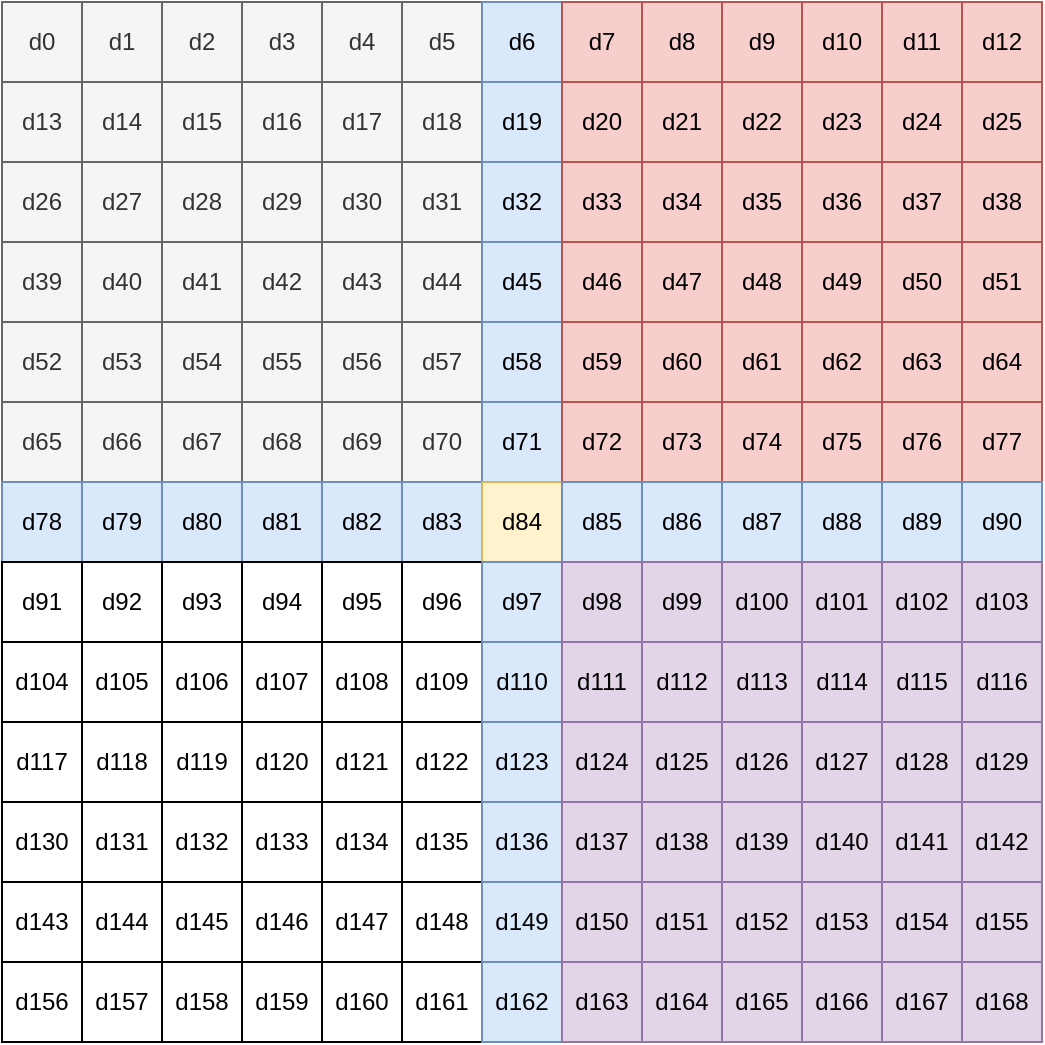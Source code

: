 <mxfile version="25.0.3">
  <diagram name="Page-1" id="Y0tSUlVhwW7hxI0-VPxJ">
    <mxGraphModel dx="385" dy="624" grid="1" gridSize="10" guides="1" tooltips="1" connect="1" arrows="1" fold="1" page="1" pageScale="1" pageWidth="850" pageHeight="1100" math="0" shadow="0">
      <root>
        <mxCell id="0" />
        <mxCell id="1" parent="0" />
        <mxCell id="yQQKOV0Bb0ya3bEa-6g1-1" value="d0" style="rounded=0;whiteSpace=wrap;html=1;container=0;fillColor=#f5f5f5;fontColor=#333333;strokeColor=#666666;" parent="1" vertex="1">
          <mxGeometry x="1160" y="360" width="40" height="40" as="geometry" />
        </mxCell>
        <mxCell id="yQQKOV0Bb0ya3bEa-6g1-2" value="d1" style="rounded=0;whiteSpace=wrap;html=1;container=0;fillColor=#f5f5f5;fontColor=#333333;strokeColor=#666666;" parent="1" vertex="1">
          <mxGeometry x="1200" y="360" width="40" height="40" as="geometry" />
        </mxCell>
        <mxCell id="yQQKOV0Bb0ya3bEa-6g1-3" value="d2" style="rounded=0;whiteSpace=wrap;html=1;container=0;fillColor=#f5f5f5;fontColor=#333333;strokeColor=#666666;" parent="1" vertex="1">
          <mxGeometry x="1240" y="360" width="40" height="40" as="geometry" />
        </mxCell>
        <mxCell id="yQQKOV0Bb0ya3bEa-6g1-4" value="d3" style="rounded=0;whiteSpace=wrap;html=1;container=0;fillColor=#f5f5f5;fontColor=#333333;strokeColor=#666666;" parent="1" vertex="1">
          <mxGeometry x="1280" y="360" width="40" height="40" as="geometry" />
        </mxCell>
        <mxCell id="yQQKOV0Bb0ya3bEa-6g1-5" value="d4" style="rounded=0;whiteSpace=wrap;html=1;container=0;fillColor=#f5f5f5;fontColor=#333333;strokeColor=#666666;" parent="1" vertex="1">
          <mxGeometry x="1320" y="360" width="40" height="40" as="geometry" />
        </mxCell>
        <mxCell id="yQQKOV0Bb0ya3bEa-6g1-6" value="d5" style="rounded=0;whiteSpace=wrap;html=1;container=0;fillColor=#f5f5f5;fontColor=#333333;strokeColor=#666666;" parent="1" vertex="1">
          <mxGeometry x="1360" y="360" width="40" height="40" as="geometry" />
        </mxCell>
        <mxCell id="yQQKOV0Bb0ya3bEa-6g1-7" value="d6" style="rounded=0;whiteSpace=wrap;html=1;container=0;fillColor=#dae8fc;strokeColor=#6c8ebf;" parent="1" vertex="1">
          <mxGeometry x="1400" y="360" width="40" height="40" as="geometry" />
        </mxCell>
        <mxCell id="yQQKOV0Bb0ya3bEa-6g1-8" value="d7" style="rounded=0;whiteSpace=wrap;html=1;container=0;fillColor=#f8cecc;strokeColor=#b85450;" parent="1" vertex="1">
          <mxGeometry x="1440" y="360" width="40" height="40" as="geometry" />
        </mxCell>
        <mxCell id="yQQKOV0Bb0ya3bEa-6g1-9" value="d8" style="rounded=0;whiteSpace=wrap;html=1;container=0;fillColor=#f8cecc;strokeColor=#b85450;" parent="1" vertex="1">
          <mxGeometry x="1480" y="360" width="40" height="40" as="geometry" />
        </mxCell>
        <mxCell id="yQQKOV0Bb0ya3bEa-6g1-82" value="d9" style="rounded=0;whiteSpace=wrap;html=1;container=0;fillColor=#f8cecc;strokeColor=#b85450;" parent="1" vertex="1">
          <mxGeometry x="1520" y="360" width="40" height="40" as="geometry" />
        </mxCell>
        <mxCell id="yQQKOV0Bb0ya3bEa-6g1-83" value="d10" style="rounded=0;whiteSpace=wrap;html=1;container=0;fillColor=#f8cecc;strokeColor=#b85450;" parent="1" vertex="1">
          <mxGeometry x="1560" y="360" width="40" height="40" as="geometry" />
        </mxCell>
        <mxCell id="yQQKOV0Bb0ya3bEa-6g1-84" value="d11" style="rounded=0;whiteSpace=wrap;html=1;container=0;fillColor=#f8cecc;strokeColor=#b85450;" parent="1" vertex="1">
          <mxGeometry x="1600" y="360" width="40" height="40" as="geometry" />
        </mxCell>
        <mxCell id="yQQKOV0Bb0ya3bEa-6g1-85" value="d12" style="rounded=0;whiteSpace=wrap;html=1;container=0;fillColor=#f8cecc;strokeColor=#b85450;" parent="1" vertex="1">
          <mxGeometry x="1640" y="360" width="40" height="40" as="geometry" />
        </mxCell>
        <mxCell id="yQQKOV0Bb0ya3bEa-6g1-86" value="d13" style="rounded=0;whiteSpace=wrap;html=1;container=0;fillColor=#f5f5f5;fontColor=#333333;strokeColor=#666666;" parent="1" vertex="1">
          <mxGeometry x="1160" y="400" width="40" height="40" as="geometry" />
        </mxCell>
        <mxCell id="yQQKOV0Bb0ya3bEa-6g1-87" value="d14" style="rounded=0;whiteSpace=wrap;html=1;container=0;fillColor=#f5f5f5;fontColor=#333333;strokeColor=#666666;" parent="1" vertex="1">
          <mxGeometry x="1200" y="400" width="40" height="40" as="geometry" />
        </mxCell>
        <mxCell id="yQQKOV0Bb0ya3bEa-6g1-88" value="d15" style="rounded=0;whiteSpace=wrap;html=1;container=0;fillColor=#f5f5f5;fontColor=#333333;strokeColor=#666666;" parent="1" vertex="1">
          <mxGeometry x="1240" y="400" width="40" height="40" as="geometry" />
        </mxCell>
        <mxCell id="yQQKOV0Bb0ya3bEa-6g1-89" value="d16" style="rounded=0;whiteSpace=wrap;html=1;container=0;fillColor=#f5f5f5;fontColor=#333333;strokeColor=#666666;" parent="1" vertex="1">
          <mxGeometry x="1280" y="400" width="40" height="40" as="geometry" />
        </mxCell>
        <mxCell id="yQQKOV0Bb0ya3bEa-6g1-90" value="d17" style="rounded=0;whiteSpace=wrap;html=1;container=0;fillColor=#f5f5f5;fontColor=#333333;strokeColor=#666666;" parent="1" vertex="1">
          <mxGeometry x="1320" y="400" width="40" height="40" as="geometry" />
        </mxCell>
        <mxCell id="yQQKOV0Bb0ya3bEa-6g1-91" value="d18" style="rounded=0;whiteSpace=wrap;html=1;container=0;fillColor=#f5f5f5;fontColor=#333333;strokeColor=#666666;" parent="1" vertex="1">
          <mxGeometry x="1360" y="400" width="40" height="40" as="geometry" />
        </mxCell>
        <mxCell id="yQQKOV0Bb0ya3bEa-6g1-92" value="d19" style="rounded=0;whiteSpace=wrap;html=1;container=0;fillColor=#dae8fc;strokeColor=#6c8ebf;" parent="1" vertex="1">
          <mxGeometry x="1400" y="400" width="40" height="40" as="geometry" />
        </mxCell>
        <mxCell id="yQQKOV0Bb0ya3bEa-6g1-93" value="d20" style="rounded=0;whiteSpace=wrap;html=1;container=0;fillColor=#f8cecc;strokeColor=#b85450;" parent="1" vertex="1">
          <mxGeometry x="1440" y="400" width="40" height="40" as="geometry" />
        </mxCell>
        <mxCell id="yQQKOV0Bb0ya3bEa-6g1-94" value="d21" style="rounded=0;whiteSpace=wrap;html=1;container=0;fillColor=#f8cecc;strokeColor=#b85450;" parent="1" vertex="1">
          <mxGeometry x="1480" y="400" width="40" height="40" as="geometry" />
        </mxCell>
        <mxCell id="yQQKOV0Bb0ya3bEa-6g1-95" value="d22" style="rounded=0;whiteSpace=wrap;html=1;container=0;fillColor=#f8cecc;strokeColor=#b85450;" parent="1" vertex="1">
          <mxGeometry x="1520" y="400" width="40" height="40" as="geometry" />
        </mxCell>
        <mxCell id="yQQKOV0Bb0ya3bEa-6g1-96" value="d23" style="rounded=0;whiteSpace=wrap;html=1;container=0;fillColor=#f8cecc;strokeColor=#b85450;" parent="1" vertex="1">
          <mxGeometry x="1560" y="400" width="40" height="40" as="geometry" />
        </mxCell>
        <mxCell id="yQQKOV0Bb0ya3bEa-6g1-97" value="d24" style="rounded=0;whiteSpace=wrap;html=1;container=0;fillColor=#f8cecc;strokeColor=#b85450;" parent="1" vertex="1">
          <mxGeometry x="1600" y="400" width="40" height="40" as="geometry" />
        </mxCell>
        <mxCell id="yQQKOV0Bb0ya3bEa-6g1-98" value="d25" style="rounded=0;whiteSpace=wrap;html=1;container=0;fillColor=#f8cecc;strokeColor=#b85450;" parent="1" vertex="1">
          <mxGeometry x="1640" y="400" width="40" height="40" as="geometry" />
        </mxCell>
        <mxCell id="yQQKOV0Bb0ya3bEa-6g1-99" value="d26" style="rounded=0;whiteSpace=wrap;html=1;container=0;fillColor=#f5f5f5;fontColor=#333333;strokeColor=#666666;" parent="1" vertex="1">
          <mxGeometry x="1160" y="440" width="40" height="40" as="geometry" />
        </mxCell>
        <mxCell id="yQQKOV0Bb0ya3bEa-6g1-100" value="d27" style="rounded=0;whiteSpace=wrap;html=1;container=0;fillColor=#f5f5f5;fontColor=#333333;strokeColor=#666666;" parent="1" vertex="1">
          <mxGeometry x="1200" y="440" width="40" height="40" as="geometry" />
        </mxCell>
        <mxCell id="yQQKOV0Bb0ya3bEa-6g1-101" value="d28" style="rounded=0;whiteSpace=wrap;html=1;container=0;fillColor=#f5f5f5;fontColor=#333333;strokeColor=#666666;" parent="1" vertex="1">
          <mxGeometry x="1240" y="440" width="40" height="40" as="geometry" />
        </mxCell>
        <mxCell id="yQQKOV0Bb0ya3bEa-6g1-102" value="d29" style="rounded=0;whiteSpace=wrap;html=1;container=0;fillColor=#f5f5f5;fontColor=#333333;strokeColor=#666666;" parent="1" vertex="1">
          <mxGeometry x="1280" y="440" width="40" height="40" as="geometry" />
        </mxCell>
        <mxCell id="yQQKOV0Bb0ya3bEa-6g1-103" value="d30" style="rounded=0;whiteSpace=wrap;html=1;container=0;fillColor=#f5f5f5;fontColor=#333333;strokeColor=#666666;" parent="1" vertex="1">
          <mxGeometry x="1320" y="440" width="40" height="40" as="geometry" />
        </mxCell>
        <mxCell id="yQQKOV0Bb0ya3bEa-6g1-104" value="d31" style="rounded=0;whiteSpace=wrap;html=1;container=0;fillColor=#f5f5f5;fontColor=#333333;strokeColor=#666666;" parent="1" vertex="1">
          <mxGeometry x="1360" y="440" width="40" height="40" as="geometry" />
        </mxCell>
        <mxCell id="yQQKOV0Bb0ya3bEa-6g1-105" value="d32" style="rounded=0;whiteSpace=wrap;html=1;container=0;fillColor=#dae8fc;strokeColor=#6c8ebf;" parent="1" vertex="1">
          <mxGeometry x="1400" y="440" width="40" height="40" as="geometry" />
        </mxCell>
        <mxCell id="yQQKOV0Bb0ya3bEa-6g1-106" value="d33" style="rounded=0;whiteSpace=wrap;html=1;container=0;fillColor=#f8cecc;strokeColor=#b85450;" parent="1" vertex="1">
          <mxGeometry x="1440" y="440" width="40" height="40" as="geometry" />
        </mxCell>
        <mxCell id="yQQKOV0Bb0ya3bEa-6g1-107" value="d34" style="rounded=0;whiteSpace=wrap;html=1;container=0;fillColor=#f8cecc;strokeColor=#b85450;" parent="1" vertex="1">
          <mxGeometry x="1480" y="440" width="40" height="40" as="geometry" />
        </mxCell>
        <mxCell id="yQQKOV0Bb0ya3bEa-6g1-108" value="d35" style="rounded=0;whiteSpace=wrap;html=1;container=0;fillColor=#f8cecc;strokeColor=#b85450;" parent="1" vertex="1">
          <mxGeometry x="1520" y="440" width="40" height="40" as="geometry" />
        </mxCell>
        <mxCell id="yQQKOV0Bb0ya3bEa-6g1-109" value="d36" style="rounded=0;whiteSpace=wrap;html=1;container=0;fillColor=#f8cecc;strokeColor=#b85450;" parent="1" vertex="1">
          <mxGeometry x="1560" y="440" width="40" height="40" as="geometry" />
        </mxCell>
        <mxCell id="yQQKOV0Bb0ya3bEa-6g1-110" value="d37" style="rounded=0;whiteSpace=wrap;html=1;container=0;fillColor=#f8cecc;strokeColor=#b85450;" parent="1" vertex="1">
          <mxGeometry x="1600" y="440" width="40" height="40" as="geometry" />
        </mxCell>
        <mxCell id="yQQKOV0Bb0ya3bEa-6g1-111" value="d38" style="rounded=0;whiteSpace=wrap;html=1;container=0;fillColor=#f8cecc;strokeColor=#b85450;" parent="1" vertex="1">
          <mxGeometry x="1640" y="440" width="40" height="40" as="geometry" />
        </mxCell>
        <mxCell id="yQQKOV0Bb0ya3bEa-6g1-112" value="d39" style="rounded=0;whiteSpace=wrap;html=1;container=0;fillColor=#f5f5f5;fontColor=#333333;strokeColor=#666666;" parent="1" vertex="1">
          <mxGeometry x="1160" y="480" width="40" height="40" as="geometry" />
        </mxCell>
        <mxCell id="yQQKOV0Bb0ya3bEa-6g1-113" value="d40" style="rounded=0;whiteSpace=wrap;html=1;container=0;fillColor=#f5f5f5;fontColor=#333333;strokeColor=#666666;" parent="1" vertex="1">
          <mxGeometry x="1200" y="480" width="40" height="40" as="geometry" />
        </mxCell>
        <mxCell id="yQQKOV0Bb0ya3bEa-6g1-114" value="d41" style="rounded=0;whiteSpace=wrap;html=1;container=0;fillColor=#f5f5f5;fontColor=#333333;strokeColor=#666666;" parent="1" vertex="1">
          <mxGeometry x="1240" y="480" width="40" height="40" as="geometry" />
        </mxCell>
        <mxCell id="yQQKOV0Bb0ya3bEa-6g1-115" value="d42" style="rounded=0;whiteSpace=wrap;html=1;container=0;fillColor=#f5f5f5;fontColor=#333333;strokeColor=#666666;" parent="1" vertex="1">
          <mxGeometry x="1280" y="480" width="40" height="40" as="geometry" />
        </mxCell>
        <mxCell id="yQQKOV0Bb0ya3bEa-6g1-116" value="d43" style="rounded=0;whiteSpace=wrap;html=1;container=0;fillColor=#f5f5f5;fontColor=#333333;strokeColor=#666666;" parent="1" vertex="1">
          <mxGeometry x="1320" y="480" width="40" height="40" as="geometry" />
        </mxCell>
        <mxCell id="yQQKOV0Bb0ya3bEa-6g1-117" value="d44" style="rounded=0;whiteSpace=wrap;html=1;container=0;fillColor=#f5f5f5;fontColor=#333333;strokeColor=#666666;" parent="1" vertex="1">
          <mxGeometry x="1360" y="480" width="40" height="40" as="geometry" />
        </mxCell>
        <mxCell id="yQQKOV0Bb0ya3bEa-6g1-118" value="d45" style="rounded=0;whiteSpace=wrap;html=1;container=0;fillColor=#dae8fc;strokeColor=#6c8ebf;" parent="1" vertex="1">
          <mxGeometry x="1400" y="480" width="40" height="40" as="geometry" />
        </mxCell>
        <mxCell id="yQQKOV0Bb0ya3bEa-6g1-119" value="d46" style="rounded=0;whiteSpace=wrap;html=1;container=0;fillColor=#f8cecc;strokeColor=#b85450;" parent="1" vertex="1">
          <mxGeometry x="1440" y="480" width="40" height="40" as="geometry" />
        </mxCell>
        <mxCell id="yQQKOV0Bb0ya3bEa-6g1-120" value="d47" style="rounded=0;whiteSpace=wrap;html=1;container=0;fillColor=#f8cecc;strokeColor=#b85450;" parent="1" vertex="1">
          <mxGeometry x="1480" y="480" width="40" height="40" as="geometry" />
        </mxCell>
        <mxCell id="yQQKOV0Bb0ya3bEa-6g1-121" value="d48" style="rounded=0;whiteSpace=wrap;html=1;container=0;fillColor=#f8cecc;strokeColor=#b85450;" parent="1" vertex="1">
          <mxGeometry x="1520" y="480" width="40" height="40" as="geometry" />
        </mxCell>
        <mxCell id="yQQKOV0Bb0ya3bEa-6g1-122" value="d49" style="rounded=0;whiteSpace=wrap;html=1;container=0;fillColor=#f8cecc;strokeColor=#b85450;" parent="1" vertex="1">
          <mxGeometry x="1560" y="480" width="40" height="40" as="geometry" />
        </mxCell>
        <mxCell id="yQQKOV0Bb0ya3bEa-6g1-123" value="d50" style="rounded=0;whiteSpace=wrap;html=1;container=0;fillColor=#f8cecc;strokeColor=#b85450;" parent="1" vertex="1">
          <mxGeometry x="1600" y="480" width="40" height="40" as="geometry" />
        </mxCell>
        <mxCell id="yQQKOV0Bb0ya3bEa-6g1-124" value="d51" style="rounded=0;whiteSpace=wrap;html=1;container=0;fillColor=#f8cecc;strokeColor=#b85450;" parent="1" vertex="1">
          <mxGeometry x="1640" y="480" width="40" height="40" as="geometry" />
        </mxCell>
        <mxCell id="yQQKOV0Bb0ya3bEa-6g1-125" value="d52" style="rounded=0;whiteSpace=wrap;html=1;container=0;fillColor=#f5f5f5;fontColor=#333333;strokeColor=#666666;" parent="1" vertex="1">
          <mxGeometry x="1160" y="520" width="40" height="40" as="geometry" />
        </mxCell>
        <mxCell id="yQQKOV0Bb0ya3bEa-6g1-126" value="d53" style="rounded=0;whiteSpace=wrap;html=1;container=0;fillColor=#f5f5f5;fontColor=#333333;strokeColor=#666666;" parent="1" vertex="1">
          <mxGeometry x="1200" y="520" width="40" height="40" as="geometry" />
        </mxCell>
        <mxCell id="yQQKOV0Bb0ya3bEa-6g1-127" value="d54" style="rounded=0;whiteSpace=wrap;html=1;container=0;fillColor=#f5f5f5;fontColor=#333333;strokeColor=#666666;" parent="1" vertex="1">
          <mxGeometry x="1240" y="520" width="40" height="40" as="geometry" />
        </mxCell>
        <mxCell id="yQQKOV0Bb0ya3bEa-6g1-128" value="d55" style="rounded=0;whiteSpace=wrap;html=1;container=0;fillColor=#f5f5f5;fontColor=#333333;strokeColor=#666666;" parent="1" vertex="1">
          <mxGeometry x="1280" y="520" width="40" height="40" as="geometry" />
        </mxCell>
        <mxCell id="yQQKOV0Bb0ya3bEa-6g1-129" value="d56" style="rounded=0;whiteSpace=wrap;html=1;container=0;fillColor=#f5f5f5;fontColor=#333333;strokeColor=#666666;" parent="1" vertex="1">
          <mxGeometry x="1320" y="520" width="40" height="40" as="geometry" />
        </mxCell>
        <mxCell id="yQQKOV0Bb0ya3bEa-6g1-130" value="d57" style="rounded=0;whiteSpace=wrap;html=1;container=0;fillColor=#f5f5f5;fontColor=#333333;strokeColor=#666666;" parent="1" vertex="1">
          <mxGeometry x="1360" y="520" width="40" height="40" as="geometry" />
        </mxCell>
        <mxCell id="yQQKOV0Bb0ya3bEa-6g1-131" value="d58" style="rounded=0;whiteSpace=wrap;html=1;container=0;fillColor=#dae8fc;strokeColor=#6c8ebf;" parent="1" vertex="1">
          <mxGeometry x="1400" y="520" width="40" height="40" as="geometry" />
        </mxCell>
        <mxCell id="yQQKOV0Bb0ya3bEa-6g1-132" value="d59" style="rounded=0;whiteSpace=wrap;html=1;container=0;fillColor=#f8cecc;strokeColor=#b85450;" parent="1" vertex="1">
          <mxGeometry x="1440" y="520" width="40" height="40" as="geometry" />
        </mxCell>
        <mxCell id="yQQKOV0Bb0ya3bEa-6g1-133" value="d60" style="rounded=0;whiteSpace=wrap;html=1;container=0;fillColor=#f8cecc;strokeColor=#b85450;" parent="1" vertex="1">
          <mxGeometry x="1480" y="520" width="40" height="40" as="geometry" />
        </mxCell>
        <mxCell id="yQQKOV0Bb0ya3bEa-6g1-134" value="d61" style="rounded=0;whiteSpace=wrap;html=1;container=0;fillColor=#f8cecc;strokeColor=#b85450;" parent="1" vertex="1">
          <mxGeometry x="1520" y="520" width="40" height="40" as="geometry" />
        </mxCell>
        <mxCell id="yQQKOV0Bb0ya3bEa-6g1-135" value="d62" style="rounded=0;whiteSpace=wrap;html=1;container=0;fillColor=#f8cecc;strokeColor=#b85450;" parent="1" vertex="1">
          <mxGeometry x="1560" y="520" width="40" height="40" as="geometry" />
        </mxCell>
        <mxCell id="yQQKOV0Bb0ya3bEa-6g1-136" value="d63" style="rounded=0;whiteSpace=wrap;html=1;container=0;fillColor=#f8cecc;strokeColor=#b85450;" parent="1" vertex="1">
          <mxGeometry x="1600" y="520" width="40" height="40" as="geometry" />
        </mxCell>
        <mxCell id="yQQKOV0Bb0ya3bEa-6g1-137" value="d64" style="rounded=0;whiteSpace=wrap;html=1;container=0;fillColor=#f8cecc;strokeColor=#b85450;" parent="1" vertex="1">
          <mxGeometry x="1640" y="520" width="40" height="40" as="geometry" />
        </mxCell>
        <mxCell id="yQQKOV0Bb0ya3bEa-6g1-138" value="d65" style="rounded=0;whiteSpace=wrap;html=1;container=0;fillColor=#f5f5f5;fontColor=#333333;strokeColor=#666666;" parent="1" vertex="1">
          <mxGeometry x="1160" y="560" width="40" height="40" as="geometry" />
        </mxCell>
        <mxCell id="yQQKOV0Bb0ya3bEa-6g1-139" value="d66" style="rounded=0;whiteSpace=wrap;html=1;container=0;fillColor=#f5f5f5;fontColor=#333333;strokeColor=#666666;" parent="1" vertex="1">
          <mxGeometry x="1200" y="560" width="40" height="40" as="geometry" />
        </mxCell>
        <mxCell id="yQQKOV0Bb0ya3bEa-6g1-140" value="d67" style="rounded=0;whiteSpace=wrap;html=1;container=0;fillColor=#f5f5f5;fontColor=#333333;strokeColor=#666666;" parent="1" vertex="1">
          <mxGeometry x="1240" y="560" width="40" height="40" as="geometry" />
        </mxCell>
        <mxCell id="yQQKOV0Bb0ya3bEa-6g1-141" value="d68" style="rounded=0;whiteSpace=wrap;html=1;container=0;fillColor=#f5f5f5;fontColor=#333333;strokeColor=#666666;" parent="1" vertex="1">
          <mxGeometry x="1280" y="560" width="40" height="40" as="geometry" />
        </mxCell>
        <mxCell id="yQQKOV0Bb0ya3bEa-6g1-142" value="d69" style="rounded=0;whiteSpace=wrap;html=1;container=0;fillColor=#f5f5f5;fontColor=#333333;strokeColor=#666666;" parent="1" vertex="1">
          <mxGeometry x="1320" y="560" width="40" height="40" as="geometry" />
        </mxCell>
        <mxCell id="yQQKOV0Bb0ya3bEa-6g1-143" value="d70" style="rounded=0;whiteSpace=wrap;html=1;container=0;fillColor=#f5f5f5;fontColor=#333333;strokeColor=#666666;" parent="1" vertex="1">
          <mxGeometry x="1360" y="560" width="40" height="40" as="geometry" />
        </mxCell>
        <mxCell id="yQQKOV0Bb0ya3bEa-6g1-144" value="d71" style="rounded=0;whiteSpace=wrap;html=1;container=0;fillColor=#dae8fc;strokeColor=#6c8ebf;" parent="1" vertex="1">
          <mxGeometry x="1400" y="560" width="40" height="40" as="geometry" />
        </mxCell>
        <mxCell id="yQQKOV0Bb0ya3bEa-6g1-145" value="d72" style="rounded=0;whiteSpace=wrap;html=1;container=0;fillColor=#f8cecc;strokeColor=#b85450;" parent="1" vertex="1">
          <mxGeometry x="1440" y="560" width="40" height="40" as="geometry" />
        </mxCell>
        <mxCell id="yQQKOV0Bb0ya3bEa-6g1-146" value="d73" style="rounded=0;whiteSpace=wrap;html=1;container=0;fillColor=#f8cecc;strokeColor=#b85450;" parent="1" vertex="1">
          <mxGeometry x="1480" y="560" width="40" height="40" as="geometry" />
        </mxCell>
        <mxCell id="yQQKOV0Bb0ya3bEa-6g1-147" value="d74" style="rounded=0;whiteSpace=wrap;html=1;container=0;fillColor=#f8cecc;strokeColor=#b85450;" parent="1" vertex="1">
          <mxGeometry x="1520" y="560" width="40" height="40" as="geometry" />
        </mxCell>
        <mxCell id="yQQKOV0Bb0ya3bEa-6g1-148" value="d75" style="rounded=0;whiteSpace=wrap;html=1;container=0;fillColor=#f8cecc;strokeColor=#b85450;" parent="1" vertex="1">
          <mxGeometry x="1560" y="560" width="40" height="40" as="geometry" />
        </mxCell>
        <mxCell id="yQQKOV0Bb0ya3bEa-6g1-149" value="d76" style="rounded=0;whiteSpace=wrap;html=1;container=0;fillColor=#f8cecc;strokeColor=#b85450;" parent="1" vertex="1">
          <mxGeometry x="1600" y="560" width="40" height="40" as="geometry" />
        </mxCell>
        <mxCell id="yQQKOV0Bb0ya3bEa-6g1-150" value="d77" style="rounded=0;whiteSpace=wrap;html=1;container=0;fillColor=#f8cecc;strokeColor=#b85450;" parent="1" vertex="1">
          <mxGeometry x="1640" y="560" width="40" height="40" as="geometry" />
        </mxCell>
        <mxCell id="yQQKOV0Bb0ya3bEa-6g1-151" value="d78" style="rounded=0;whiteSpace=wrap;html=1;container=0;fillColor=#dae8fc;strokeColor=#6c8ebf;" parent="1" vertex="1">
          <mxGeometry x="1160" y="600" width="40" height="40" as="geometry" />
        </mxCell>
        <mxCell id="yQQKOV0Bb0ya3bEa-6g1-152" value="d79" style="rounded=0;whiteSpace=wrap;html=1;container=0;fillColor=#dae8fc;strokeColor=#6c8ebf;" parent="1" vertex="1">
          <mxGeometry x="1200" y="600" width="40" height="40" as="geometry" />
        </mxCell>
        <mxCell id="yQQKOV0Bb0ya3bEa-6g1-153" value="d80" style="rounded=0;whiteSpace=wrap;html=1;container=0;fillColor=#dae8fc;strokeColor=#6c8ebf;" parent="1" vertex="1">
          <mxGeometry x="1240" y="600" width="40" height="40" as="geometry" />
        </mxCell>
        <mxCell id="yQQKOV0Bb0ya3bEa-6g1-154" value="d81" style="rounded=0;whiteSpace=wrap;html=1;container=0;fillColor=#dae8fc;strokeColor=#6c8ebf;" parent="1" vertex="1">
          <mxGeometry x="1280" y="600" width="40" height="40" as="geometry" />
        </mxCell>
        <mxCell id="yQQKOV0Bb0ya3bEa-6g1-155" value="d82" style="rounded=0;whiteSpace=wrap;html=1;container=0;fillColor=#dae8fc;strokeColor=#6c8ebf;" parent="1" vertex="1">
          <mxGeometry x="1320" y="600" width="40" height="40" as="geometry" />
        </mxCell>
        <mxCell id="yQQKOV0Bb0ya3bEa-6g1-156" value="d83" style="rounded=0;whiteSpace=wrap;html=1;container=0;fillColor=#dae8fc;strokeColor=#6c8ebf;" parent="1" vertex="1">
          <mxGeometry x="1360" y="600" width="40" height="40" as="geometry" />
        </mxCell>
        <mxCell id="yQQKOV0Bb0ya3bEa-6g1-157" value="d84" style="rounded=0;whiteSpace=wrap;html=1;container=0;fillColor=#fff2cc;strokeColor=#d6b656;" parent="1" vertex="1">
          <mxGeometry x="1400" y="600" width="40" height="40" as="geometry" />
        </mxCell>
        <mxCell id="yQQKOV0Bb0ya3bEa-6g1-158" value="d85" style="rounded=0;whiteSpace=wrap;html=1;container=0;fillColor=#dae8fc;strokeColor=#6c8ebf;" parent="1" vertex="1">
          <mxGeometry x="1440" y="600" width="40" height="40" as="geometry" />
        </mxCell>
        <mxCell id="yQQKOV0Bb0ya3bEa-6g1-159" value="d86" style="rounded=0;whiteSpace=wrap;html=1;container=0;fillColor=#dae8fc;strokeColor=#6c8ebf;" parent="1" vertex="1">
          <mxGeometry x="1480" y="600" width="40" height="40" as="geometry" />
        </mxCell>
        <mxCell id="yQQKOV0Bb0ya3bEa-6g1-160" value="d87" style="rounded=0;whiteSpace=wrap;html=1;container=0;fillColor=#dae8fc;strokeColor=#6c8ebf;" parent="1" vertex="1">
          <mxGeometry x="1520" y="600" width="40" height="40" as="geometry" />
        </mxCell>
        <mxCell id="yQQKOV0Bb0ya3bEa-6g1-161" value="d88" style="rounded=0;whiteSpace=wrap;html=1;container=0;fillColor=#dae8fc;strokeColor=#6c8ebf;" parent="1" vertex="1">
          <mxGeometry x="1560" y="600" width="40" height="40" as="geometry" />
        </mxCell>
        <mxCell id="yQQKOV0Bb0ya3bEa-6g1-162" value="d89" style="rounded=0;whiteSpace=wrap;html=1;container=0;fillColor=#dae8fc;strokeColor=#6c8ebf;" parent="1" vertex="1">
          <mxGeometry x="1600" y="600" width="40" height="40" as="geometry" />
        </mxCell>
        <mxCell id="yQQKOV0Bb0ya3bEa-6g1-163" value="d90" style="rounded=0;whiteSpace=wrap;html=1;container=0;fillColor=#dae8fc;strokeColor=#6c8ebf;" parent="1" vertex="1">
          <mxGeometry x="1640" y="600" width="40" height="40" as="geometry" />
        </mxCell>
        <mxCell id="yQQKOV0Bb0ya3bEa-6g1-164" value="d91" style="rounded=0;whiteSpace=wrap;html=1;container=0;" parent="1" vertex="1">
          <mxGeometry x="1160" y="640" width="40" height="40" as="geometry" />
        </mxCell>
        <mxCell id="yQQKOV0Bb0ya3bEa-6g1-165" value="d92" style="rounded=0;whiteSpace=wrap;html=1;container=0;" parent="1" vertex="1">
          <mxGeometry x="1200" y="640" width="40" height="40" as="geometry" />
        </mxCell>
        <mxCell id="yQQKOV0Bb0ya3bEa-6g1-166" value="d93" style="rounded=0;whiteSpace=wrap;html=1;container=0;" parent="1" vertex="1">
          <mxGeometry x="1240" y="640" width="40" height="40" as="geometry" />
        </mxCell>
        <mxCell id="yQQKOV0Bb0ya3bEa-6g1-167" value="d94" style="rounded=0;whiteSpace=wrap;html=1;container=0;" parent="1" vertex="1">
          <mxGeometry x="1280" y="640" width="40" height="40" as="geometry" />
        </mxCell>
        <mxCell id="yQQKOV0Bb0ya3bEa-6g1-168" value="d95" style="rounded=0;whiteSpace=wrap;html=1;container=0;" parent="1" vertex="1">
          <mxGeometry x="1320" y="640" width="40" height="40" as="geometry" />
        </mxCell>
        <mxCell id="yQQKOV0Bb0ya3bEa-6g1-169" value="d96" style="rounded=0;whiteSpace=wrap;html=1;container=0;" parent="1" vertex="1">
          <mxGeometry x="1360" y="640" width="40" height="40" as="geometry" />
        </mxCell>
        <mxCell id="yQQKOV0Bb0ya3bEa-6g1-170" value="d97" style="rounded=0;whiteSpace=wrap;html=1;container=0;fillColor=#dae8fc;strokeColor=#6c8ebf;" parent="1" vertex="1">
          <mxGeometry x="1400" y="640" width="40" height="40" as="geometry" />
        </mxCell>
        <mxCell id="yQQKOV0Bb0ya3bEa-6g1-171" value="d98" style="rounded=0;whiteSpace=wrap;html=1;container=0;fillColor=#e1d5e7;strokeColor=#9673a6;" parent="1" vertex="1">
          <mxGeometry x="1440" y="640" width="40" height="40" as="geometry" />
        </mxCell>
        <mxCell id="yQQKOV0Bb0ya3bEa-6g1-172" value="d99" style="rounded=0;whiteSpace=wrap;html=1;container=0;fillColor=#e1d5e7;strokeColor=#9673a6;" parent="1" vertex="1">
          <mxGeometry x="1480" y="640" width="40" height="40" as="geometry" />
        </mxCell>
        <mxCell id="yQQKOV0Bb0ya3bEa-6g1-173" value="d100" style="rounded=0;whiteSpace=wrap;html=1;container=0;fillColor=#e1d5e7;strokeColor=#9673a6;" parent="1" vertex="1">
          <mxGeometry x="1520" y="640" width="40" height="40" as="geometry" />
        </mxCell>
        <mxCell id="yQQKOV0Bb0ya3bEa-6g1-174" value="d101" style="rounded=0;whiteSpace=wrap;html=1;container=0;fillColor=#e1d5e7;strokeColor=#9673a6;" parent="1" vertex="1">
          <mxGeometry x="1560" y="640" width="40" height="40" as="geometry" />
        </mxCell>
        <mxCell id="yQQKOV0Bb0ya3bEa-6g1-175" value="d102" style="rounded=0;whiteSpace=wrap;html=1;container=0;fillColor=#e1d5e7;strokeColor=#9673a6;" parent="1" vertex="1">
          <mxGeometry x="1600" y="640" width="40" height="40" as="geometry" />
        </mxCell>
        <mxCell id="yQQKOV0Bb0ya3bEa-6g1-176" value="d103" style="rounded=0;whiteSpace=wrap;html=1;container=0;fillColor=#e1d5e7;strokeColor=#9673a6;" parent="1" vertex="1">
          <mxGeometry x="1640" y="640" width="40" height="40" as="geometry" />
        </mxCell>
        <mxCell id="yQQKOV0Bb0ya3bEa-6g1-177" value="d104" style="rounded=0;whiteSpace=wrap;html=1;container=0;" parent="1" vertex="1">
          <mxGeometry x="1160" y="680" width="40" height="40" as="geometry" />
        </mxCell>
        <mxCell id="yQQKOV0Bb0ya3bEa-6g1-178" value="d105" style="rounded=0;whiteSpace=wrap;html=1;container=0;" parent="1" vertex="1">
          <mxGeometry x="1200" y="680" width="40" height="40" as="geometry" />
        </mxCell>
        <mxCell id="yQQKOV0Bb0ya3bEa-6g1-179" value="d106" style="rounded=0;whiteSpace=wrap;html=1;container=0;" parent="1" vertex="1">
          <mxGeometry x="1240" y="680" width="40" height="40" as="geometry" />
        </mxCell>
        <mxCell id="yQQKOV0Bb0ya3bEa-6g1-180" value="d107" style="rounded=0;whiteSpace=wrap;html=1;container=0;" parent="1" vertex="1">
          <mxGeometry x="1280" y="680" width="40" height="40" as="geometry" />
        </mxCell>
        <mxCell id="yQQKOV0Bb0ya3bEa-6g1-181" value="d108" style="rounded=0;whiteSpace=wrap;html=1;container=0;" parent="1" vertex="1">
          <mxGeometry x="1320" y="680" width="40" height="40" as="geometry" />
        </mxCell>
        <mxCell id="yQQKOV0Bb0ya3bEa-6g1-182" value="d109" style="rounded=0;whiteSpace=wrap;html=1;container=0;" parent="1" vertex="1">
          <mxGeometry x="1360" y="680" width="40" height="40" as="geometry" />
        </mxCell>
        <mxCell id="yQQKOV0Bb0ya3bEa-6g1-183" value="d110" style="rounded=0;whiteSpace=wrap;html=1;container=0;fillColor=#dae8fc;strokeColor=#6c8ebf;" parent="1" vertex="1">
          <mxGeometry x="1400" y="680" width="40" height="40" as="geometry" />
        </mxCell>
        <mxCell id="yQQKOV0Bb0ya3bEa-6g1-184" value="d111" style="rounded=0;whiteSpace=wrap;html=1;container=0;fillColor=#e1d5e7;strokeColor=#9673a6;" parent="1" vertex="1">
          <mxGeometry x="1440" y="680" width="40" height="40" as="geometry" />
        </mxCell>
        <mxCell id="yQQKOV0Bb0ya3bEa-6g1-185" value="d112" style="rounded=0;whiteSpace=wrap;html=1;container=0;fillColor=#e1d5e7;strokeColor=#9673a6;" parent="1" vertex="1">
          <mxGeometry x="1480" y="680" width="40" height="40" as="geometry" />
        </mxCell>
        <mxCell id="yQQKOV0Bb0ya3bEa-6g1-186" value="d113" style="rounded=0;whiteSpace=wrap;html=1;container=0;fillColor=#e1d5e7;strokeColor=#9673a6;" parent="1" vertex="1">
          <mxGeometry x="1520" y="680" width="40" height="40" as="geometry" />
        </mxCell>
        <mxCell id="yQQKOV0Bb0ya3bEa-6g1-187" value="d114" style="rounded=0;whiteSpace=wrap;html=1;container=0;fillColor=#e1d5e7;strokeColor=#9673a6;" parent="1" vertex="1">
          <mxGeometry x="1560" y="680" width="40" height="40" as="geometry" />
        </mxCell>
        <mxCell id="yQQKOV0Bb0ya3bEa-6g1-188" value="d115" style="rounded=0;whiteSpace=wrap;html=1;container=0;fillColor=#e1d5e7;strokeColor=#9673a6;" parent="1" vertex="1">
          <mxGeometry x="1600" y="680" width="40" height="40" as="geometry" />
        </mxCell>
        <mxCell id="yQQKOV0Bb0ya3bEa-6g1-189" value="d116" style="rounded=0;whiteSpace=wrap;html=1;container=0;fillColor=#e1d5e7;strokeColor=#9673a6;" parent="1" vertex="1">
          <mxGeometry x="1640" y="680" width="40" height="40" as="geometry" />
        </mxCell>
        <mxCell id="e5YA3P9Z0bcGLxXbxTCC-2" value="d117" style="rounded=0;whiteSpace=wrap;html=1;container=0;" parent="1" vertex="1">
          <mxGeometry x="1160" y="720" width="40" height="40" as="geometry" />
        </mxCell>
        <mxCell id="e5YA3P9Z0bcGLxXbxTCC-3" value="d118" style="rounded=0;whiteSpace=wrap;html=1;container=0;" parent="1" vertex="1">
          <mxGeometry x="1200" y="720" width="40" height="40" as="geometry" />
        </mxCell>
        <mxCell id="e5YA3P9Z0bcGLxXbxTCC-4" value="d119" style="rounded=0;whiteSpace=wrap;html=1;container=0;" parent="1" vertex="1">
          <mxGeometry x="1240" y="720" width="40" height="40" as="geometry" />
        </mxCell>
        <mxCell id="e5YA3P9Z0bcGLxXbxTCC-5" value="d120" style="rounded=0;whiteSpace=wrap;html=1;container=0;" parent="1" vertex="1">
          <mxGeometry x="1280" y="720" width="40" height="40" as="geometry" />
        </mxCell>
        <mxCell id="e5YA3P9Z0bcGLxXbxTCC-6" value="d121" style="rounded=0;whiteSpace=wrap;html=1;container=0;" parent="1" vertex="1">
          <mxGeometry x="1320" y="720" width="40" height="40" as="geometry" />
        </mxCell>
        <mxCell id="e5YA3P9Z0bcGLxXbxTCC-7" value="d122" style="rounded=0;whiteSpace=wrap;html=1;container=0;" parent="1" vertex="1">
          <mxGeometry x="1360" y="720" width="40" height="40" as="geometry" />
        </mxCell>
        <mxCell id="e5YA3P9Z0bcGLxXbxTCC-8" value="d123" style="rounded=0;whiteSpace=wrap;html=1;container=0;fillColor=#dae8fc;strokeColor=#6c8ebf;" parent="1" vertex="1">
          <mxGeometry x="1400" y="720" width="40" height="40" as="geometry" />
        </mxCell>
        <mxCell id="e5YA3P9Z0bcGLxXbxTCC-9" value="d124" style="rounded=0;whiteSpace=wrap;html=1;container=0;fillColor=#e1d5e7;strokeColor=#9673a6;" parent="1" vertex="1">
          <mxGeometry x="1440" y="720" width="40" height="40" as="geometry" />
        </mxCell>
        <mxCell id="e5YA3P9Z0bcGLxXbxTCC-10" value="d125" style="rounded=0;whiteSpace=wrap;html=1;container=0;fillColor=#e1d5e7;strokeColor=#9673a6;" parent="1" vertex="1">
          <mxGeometry x="1480" y="720" width="40" height="40" as="geometry" />
        </mxCell>
        <mxCell id="e5YA3P9Z0bcGLxXbxTCC-11" value="d126" style="rounded=0;whiteSpace=wrap;html=1;container=0;fillColor=#e1d5e7;strokeColor=#9673a6;" parent="1" vertex="1">
          <mxGeometry x="1520" y="720" width="40" height="40" as="geometry" />
        </mxCell>
        <mxCell id="e5YA3P9Z0bcGLxXbxTCC-12" value="d127" style="rounded=0;whiteSpace=wrap;html=1;container=0;fillColor=#e1d5e7;strokeColor=#9673a6;" parent="1" vertex="1">
          <mxGeometry x="1560" y="720" width="40" height="40" as="geometry" />
        </mxCell>
        <mxCell id="e5YA3P9Z0bcGLxXbxTCC-13" value="d128" style="rounded=0;whiteSpace=wrap;html=1;container=0;fillColor=#e1d5e7;strokeColor=#9673a6;" parent="1" vertex="1">
          <mxGeometry x="1600" y="720" width="40" height="40" as="geometry" />
        </mxCell>
        <mxCell id="e5YA3P9Z0bcGLxXbxTCC-14" value="d129" style="rounded=0;whiteSpace=wrap;html=1;container=0;fillColor=#e1d5e7;strokeColor=#9673a6;" parent="1" vertex="1">
          <mxGeometry x="1640" y="720" width="40" height="40" as="geometry" />
        </mxCell>
        <mxCell id="e5YA3P9Z0bcGLxXbxTCC-15" value="d130" style="rounded=0;whiteSpace=wrap;html=1;container=0;" parent="1" vertex="1">
          <mxGeometry x="1160" y="760" width="40" height="40" as="geometry" />
        </mxCell>
        <mxCell id="e5YA3P9Z0bcGLxXbxTCC-16" value="d131" style="rounded=0;whiteSpace=wrap;html=1;container=0;" parent="1" vertex="1">
          <mxGeometry x="1200" y="760" width="40" height="40" as="geometry" />
        </mxCell>
        <mxCell id="e5YA3P9Z0bcGLxXbxTCC-17" value="d132" style="rounded=0;whiteSpace=wrap;html=1;container=0;" parent="1" vertex="1">
          <mxGeometry x="1240" y="760" width="40" height="40" as="geometry" />
        </mxCell>
        <mxCell id="e5YA3P9Z0bcGLxXbxTCC-18" value="d133" style="rounded=0;whiteSpace=wrap;html=1;container=0;" parent="1" vertex="1">
          <mxGeometry x="1280" y="760" width="40" height="40" as="geometry" />
        </mxCell>
        <mxCell id="e5YA3P9Z0bcGLxXbxTCC-19" value="d134" style="rounded=0;whiteSpace=wrap;html=1;container=0;" parent="1" vertex="1">
          <mxGeometry x="1320" y="760" width="40" height="40" as="geometry" />
        </mxCell>
        <mxCell id="e5YA3P9Z0bcGLxXbxTCC-20" value="d135" style="rounded=0;whiteSpace=wrap;html=1;container=0;" parent="1" vertex="1">
          <mxGeometry x="1360" y="760" width="40" height="40" as="geometry" />
        </mxCell>
        <mxCell id="e5YA3P9Z0bcGLxXbxTCC-21" value="d136" style="rounded=0;whiteSpace=wrap;html=1;container=0;fillColor=#dae8fc;strokeColor=#6c8ebf;" parent="1" vertex="1">
          <mxGeometry x="1400" y="760" width="40" height="40" as="geometry" />
        </mxCell>
        <mxCell id="e5YA3P9Z0bcGLxXbxTCC-22" value="d137" style="rounded=0;whiteSpace=wrap;html=1;container=0;fillColor=#e1d5e7;strokeColor=#9673a6;" parent="1" vertex="1">
          <mxGeometry x="1440" y="760" width="40" height="40" as="geometry" />
        </mxCell>
        <mxCell id="e5YA3P9Z0bcGLxXbxTCC-23" value="d138" style="rounded=0;whiteSpace=wrap;html=1;container=0;fillColor=#e1d5e7;strokeColor=#9673a6;" parent="1" vertex="1">
          <mxGeometry x="1480" y="760" width="40" height="40" as="geometry" />
        </mxCell>
        <mxCell id="e5YA3P9Z0bcGLxXbxTCC-24" value="d139" style="rounded=0;whiteSpace=wrap;html=1;container=0;fillColor=#e1d5e7;strokeColor=#9673a6;" parent="1" vertex="1">
          <mxGeometry x="1520" y="760" width="40" height="40" as="geometry" />
        </mxCell>
        <mxCell id="e5YA3P9Z0bcGLxXbxTCC-25" value="d140" style="rounded=0;whiteSpace=wrap;html=1;container=0;fillColor=#e1d5e7;strokeColor=#9673a6;" parent="1" vertex="1">
          <mxGeometry x="1560" y="760" width="40" height="40" as="geometry" />
        </mxCell>
        <mxCell id="e5YA3P9Z0bcGLxXbxTCC-26" value="d141" style="rounded=0;whiteSpace=wrap;html=1;container=0;fillColor=#e1d5e7;strokeColor=#9673a6;" parent="1" vertex="1">
          <mxGeometry x="1600" y="760" width="40" height="40" as="geometry" />
        </mxCell>
        <mxCell id="e5YA3P9Z0bcGLxXbxTCC-27" value="d142" style="rounded=0;whiteSpace=wrap;html=1;container=0;fillColor=#e1d5e7;strokeColor=#9673a6;" parent="1" vertex="1">
          <mxGeometry x="1640" y="760" width="40" height="40" as="geometry" />
        </mxCell>
        <mxCell id="e5YA3P9Z0bcGLxXbxTCC-28" value="d143" style="rounded=0;whiteSpace=wrap;html=1;container=0;" parent="1" vertex="1">
          <mxGeometry x="1160" y="800" width="40" height="40" as="geometry" />
        </mxCell>
        <mxCell id="e5YA3P9Z0bcGLxXbxTCC-29" value="d144" style="rounded=0;whiteSpace=wrap;html=1;container=0;" parent="1" vertex="1">
          <mxGeometry x="1200" y="800" width="40" height="40" as="geometry" />
        </mxCell>
        <mxCell id="e5YA3P9Z0bcGLxXbxTCC-30" value="d145" style="rounded=0;whiteSpace=wrap;html=1;container=0;" parent="1" vertex="1">
          <mxGeometry x="1240" y="800" width="40" height="40" as="geometry" />
        </mxCell>
        <mxCell id="e5YA3P9Z0bcGLxXbxTCC-31" value="d146" style="rounded=0;whiteSpace=wrap;html=1;container=0;" parent="1" vertex="1">
          <mxGeometry x="1280" y="800" width="40" height="40" as="geometry" />
        </mxCell>
        <mxCell id="e5YA3P9Z0bcGLxXbxTCC-32" value="d147" style="rounded=0;whiteSpace=wrap;html=1;container=0;" parent="1" vertex="1">
          <mxGeometry x="1320" y="800" width="40" height="40" as="geometry" />
        </mxCell>
        <mxCell id="e5YA3P9Z0bcGLxXbxTCC-33" value="d148" style="rounded=0;whiteSpace=wrap;html=1;container=0;" parent="1" vertex="1">
          <mxGeometry x="1360" y="800" width="40" height="40" as="geometry" />
        </mxCell>
        <mxCell id="e5YA3P9Z0bcGLxXbxTCC-34" value="d149" style="rounded=0;whiteSpace=wrap;html=1;container=0;fillColor=#dae8fc;strokeColor=#6c8ebf;" parent="1" vertex="1">
          <mxGeometry x="1400" y="800" width="40" height="40" as="geometry" />
        </mxCell>
        <mxCell id="e5YA3P9Z0bcGLxXbxTCC-35" value="d150" style="rounded=0;whiteSpace=wrap;html=1;container=0;fillColor=#e1d5e7;strokeColor=#9673a6;" parent="1" vertex="1">
          <mxGeometry x="1440" y="800" width="40" height="40" as="geometry" />
        </mxCell>
        <mxCell id="e5YA3P9Z0bcGLxXbxTCC-36" value="d151" style="rounded=0;whiteSpace=wrap;html=1;container=0;fillColor=#e1d5e7;strokeColor=#9673a6;" parent="1" vertex="1">
          <mxGeometry x="1480" y="800" width="40" height="40" as="geometry" />
        </mxCell>
        <mxCell id="e5YA3P9Z0bcGLxXbxTCC-37" value="d152" style="rounded=0;whiteSpace=wrap;html=1;container=0;fillColor=#e1d5e7;strokeColor=#9673a6;" parent="1" vertex="1">
          <mxGeometry x="1520" y="800" width="40" height="40" as="geometry" />
        </mxCell>
        <mxCell id="e5YA3P9Z0bcGLxXbxTCC-38" value="d153" style="rounded=0;whiteSpace=wrap;html=1;container=0;fillColor=#e1d5e7;strokeColor=#9673a6;" parent="1" vertex="1">
          <mxGeometry x="1560" y="800" width="40" height="40" as="geometry" />
        </mxCell>
        <mxCell id="e5YA3P9Z0bcGLxXbxTCC-39" value="d154" style="rounded=0;whiteSpace=wrap;html=1;container=0;fillColor=#e1d5e7;strokeColor=#9673a6;" parent="1" vertex="1">
          <mxGeometry x="1600" y="800" width="40" height="40" as="geometry" />
        </mxCell>
        <mxCell id="e5YA3P9Z0bcGLxXbxTCC-40" value="d155" style="rounded=0;whiteSpace=wrap;html=1;container=0;fillColor=#e1d5e7;strokeColor=#9673a6;" parent="1" vertex="1">
          <mxGeometry x="1640" y="800" width="40" height="40" as="geometry" />
        </mxCell>
        <mxCell id="e5YA3P9Z0bcGLxXbxTCC-41" value="d156" style="rounded=0;whiteSpace=wrap;html=1;container=0;" parent="1" vertex="1">
          <mxGeometry x="1160" y="840" width="40" height="40" as="geometry" />
        </mxCell>
        <mxCell id="e5YA3P9Z0bcGLxXbxTCC-42" value="d157" style="rounded=0;whiteSpace=wrap;html=1;container=0;" parent="1" vertex="1">
          <mxGeometry x="1200" y="840" width="40" height="40" as="geometry" />
        </mxCell>
        <mxCell id="e5YA3P9Z0bcGLxXbxTCC-43" value="d158" style="rounded=0;whiteSpace=wrap;html=1;container=0;" parent="1" vertex="1">
          <mxGeometry x="1240" y="840" width="40" height="40" as="geometry" />
        </mxCell>
        <mxCell id="e5YA3P9Z0bcGLxXbxTCC-44" value="d159" style="rounded=0;whiteSpace=wrap;html=1;container=0;" parent="1" vertex="1">
          <mxGeometry x="1280" y="840" width="40" height="40" as="geometry" />
        </mxCell>
        <mxCell id="e5YA3P9Z0bcGLxXbxTCC-45" value="d160" style="rounded=0;whiteSpace=wrap;html=1;container=0;" parent="1" vertex="1">
          <mxGeometry x="1320" y="840" width="40" height="40" as="geometry" />
        </mxCell>
        <mxCell id="e5YA3P9Z0bcGLxXbxTCC-46" value="d161" style="rounded=0;whiteSpace=wrap;html=1;container=0;" parent="1" vertex="1">
          <mxGeometry x="1360" y="840" width="40" height="40" as="geometry" />
        </mxCell>
        <mxCell id="e5YA3P9Z0bcGLxXbxTCC-47" value="d162" style="rounded=0;whiteSpace=wrap;html=1;container=0;fillColor=#dae8fc;strokeColor=#6c8ebf;" parent="1" vertex="1">
          <mxGeometry x="1400" y="840" width="40" height="40" as="geometry" />
        </mxCell>
        <mxCell id="e5YA3P9Z0bcGLxXbxTCC-48" value="d163" style="rounded=0;whiteSpace=wrap;html=1;container=0;fillColor=#e1d5e7;strokeColor=#9673a6;" parent="1" vertex="1">
          <mxGeometry x="1440" y="840" width="40" height="40" as="geometry" />
        </mxCell>
        <mxCell id="e5YA3P9Z0bcGLxXbxTCC-49" value="d164" style="rounded=0;whiteSpace=wrap;html=1;container=0;fillColor=#e1d5e7;strokeColor=#9673a6;" parent="1" vertex="1">
          <mxGeometry x="1480" y="840" width="40" height="40" as="geometry" />
        </mxCell>
        <mxCell id="e5YA3P9Z0bcGLxXbxTCC-50" value="d165" style="rounded=0;whiteSpace=wrap;html=1;container=0;fillColor=#e1d5e7;strokeColor=#9673a6;" parent="1" vertex="1">
          <mxGeometry x="1520" y="840" width="40" height="40" as="geometry" />
        </mxCell>
        <mxCell id="e5YA3P9Z0bcGLxXbxTCC-51" value="d166" style="rounded=0;whiteSpace=wrap;html=1;container=0;fillColor=#e1d5e7;strokeColor=#9673a6;" parent="1" vertex="1">
          <mxGeometry x="1560" y="840" width="40" height="40" as="geometry" />
        </mxCell>
        <mxCell id="e5YA3P9Z0bcGLxXbxTCC-52" value="d167" style="rounded=0;whiteSpace=wrap;html=1;container=0;fillColor=#e1d5e7;strokeColor=#9673a6;" parent="1" vertex="1">
          <mxGeometry x="1600" y="840" width="40" height="40" as="geometry" />
        </mxCell>
        <mxCell id="e5YA3P9Z0bcGLxXbxTCC-53" value="d168" style="rounded=0;whiteSpace=wrap;html=1;container=0;fillColor=#e1d5e7;strokeColor=#9673a6;" parent="1" vertex="1">
          <mxGeometry x="1640" y="840" width="40" height="40" as="geometry" />
        </mxCell>
      </root>
    </mxGraphModel>
  </diagram>
</mxfile>
